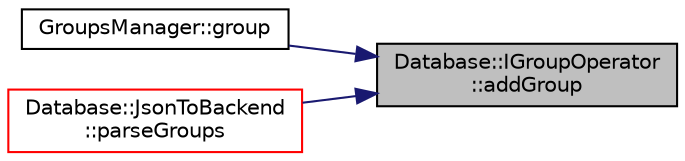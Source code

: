 digraph "Database::IGroupOperator::addGroup"
{
 // LATEX_PDF_SIZE
  edge [fontname="Helvetica",fontsize="10",labelfontname="Helvetica",labelfontsize="10"];
  node [fontname="Helvetica",fontsize="10",shape=record];
  rankdir="RL";
  Node1 [label="Database::IGroupOperator\l::addGroup",height=0.2,width=0.4,color="black", fillcolor="grey75", style="filled", fontcolor="black",tooltip=" "];
  Node1 -> Node2 [dir="back",color="midnightblue",fontsize="10",style="solid",fontname="Helvetica"];
  Node2 [label="GroupsManager::group",height=0.2,width=0.4,color="black", fillcolor="white", style="filled",URL="$namespace_groups_manager.html#a36d06be40255e8a0134e20f37a9da47b",tooltip=" "];
  Node1 -> Node3 [dir="back",color="midnightblue",fontsize="10",style="solid",fontname="Helvetica"];
  Node3 [label="Database::JsonToBackend\l::parseGroups",height=0.2,width=0.4,color="red", fillcolor="white", style="filled",URL="$class_database_1_1_json_to_backend.html#a75985a468b427340d7ee01267c32fe86",tooltip=" "];
}
